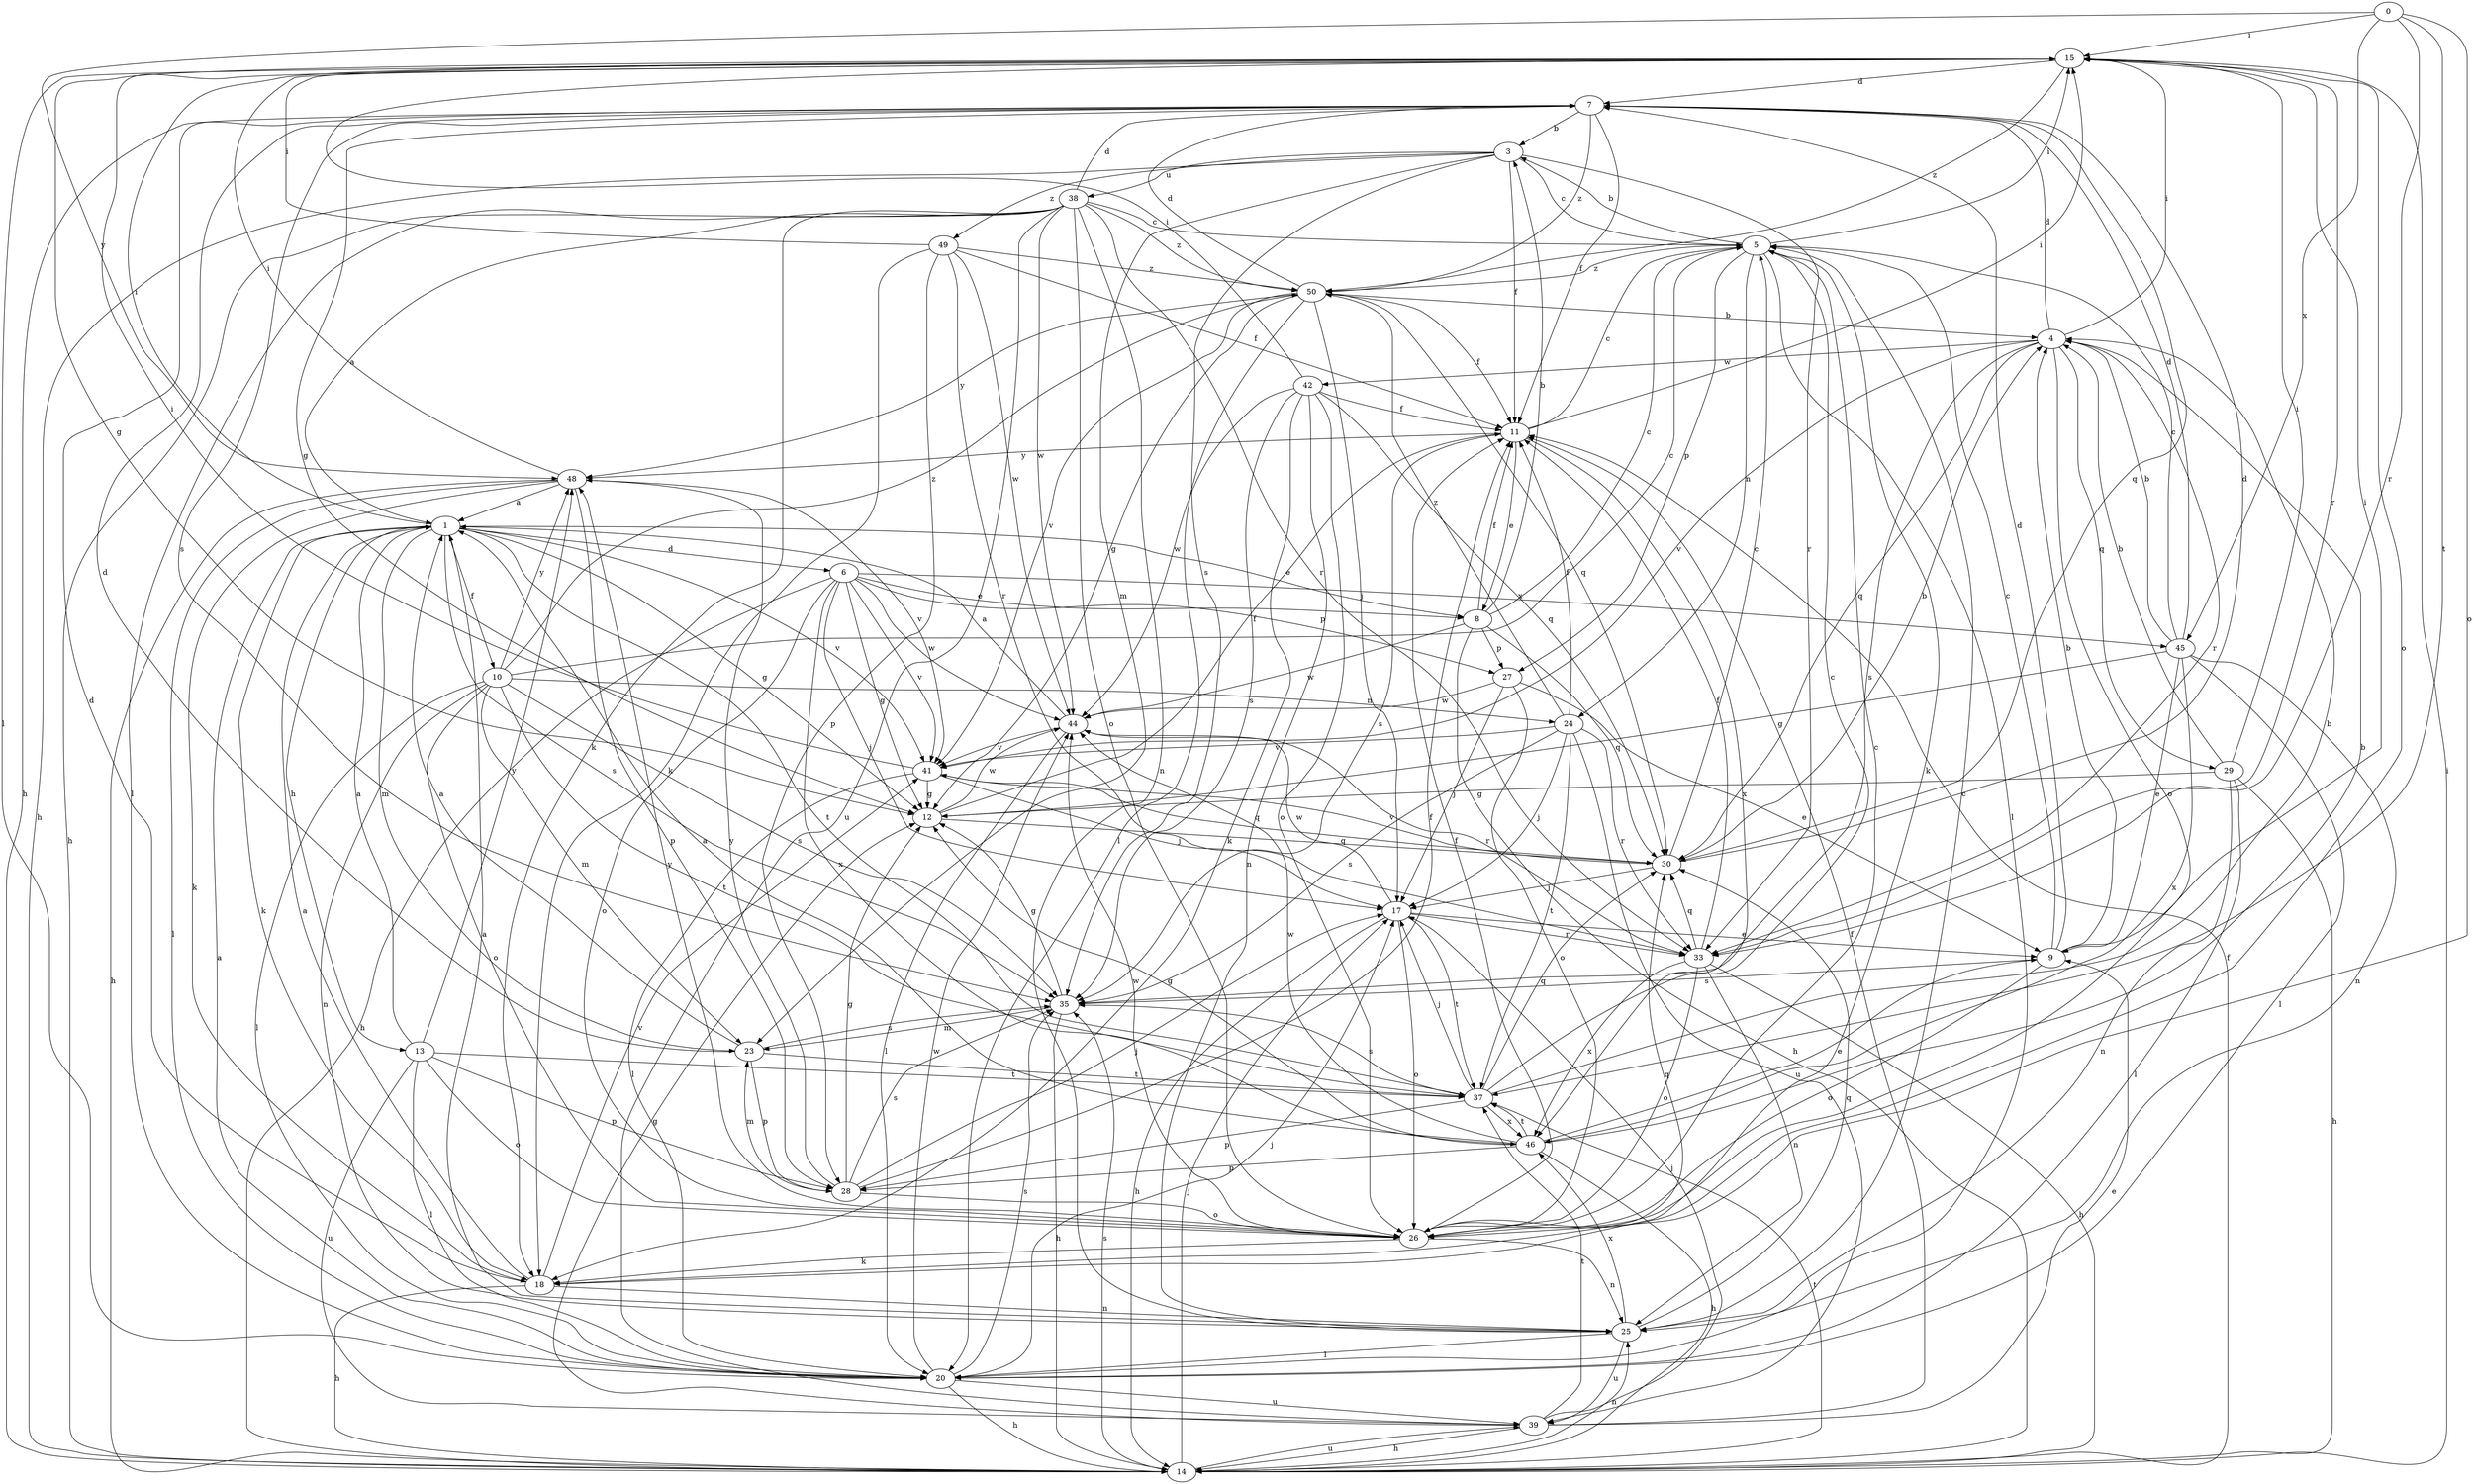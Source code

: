 strict digraph  {
0;
1;
3;
4;
5;
6;
7;
8;
9;
10;
11;
12;
13;
14;
15;
17;
18;
20;
23;
24;
25;
26;
27;
28;
29;
30;
33;
35;
37;
38;
39;
41;
42;
44;
45;
46;
48;
49;
50;
0 -> 15  [label=i];
0 -> 26  [label=o];
0 -> 33  [label=r];
0 -> 37  [label=t];
0 -> 45  [label=x];
0 -> 48  [label=y];
1 -> 6  [label=d];
1 -> 8  [label=e];
1 -> 10  [label=f];
1 -> 12  [label=g];
1 -> 13  [label=h];
1 -> 15  [label=i];
1 -> 18  [label=k];
1 -> 23  [label=m];
1 -> 35  [label=s];
1 -> 37  [label=t];
1 -> 41  [label=v];
3 -> 5  [label=c];
3 -> 11  [label=f];
3 -> 14  [label=h];
3 -> 23  [label=m];
3 -> 33  [label=r];
3 -> 35  [label=s];
3 -> 38  [label=u];
3 -> 49  [label=z];
4 -> 7  [label=d];
4 -> 15  [label=i];
4 -> 26  [label=o];
4 -> 29  [label=q];
4 -> 30  [label=q];
4 -> 33  [label=r];
4 -> 35  [label=s];
4 -> 41  [label=v];
4 -> 42  [label=w];
5 -> 3  [label=b];
5 -> 15  [label=i];
5 -> 18  [label=k];
5 -> 20  [label=l];
5 -> 24  [label=n];
5 -> 27  [label=p];
5 -> 50  [label=z];
6 -> 8  [label=e];
6 -> 12  [label=g];
6 -> 14  [label=h];
6 -> 17  [label=j];
6 -> 26  [label=o];
6 -> 27  [label=p];
6 -> 41  [label=v];
6 -> 44  [label=w];
6 -> 45  [label=x];
6 -> 46  [label=x];
7 -> 3  [label=b];
7 -> 11  [label=f];
7 -> 12  [label=g];
7 -> 14  [label=h];
7 -> 30  [label=q];
7 -> 35  [label=s];
7 -> 50  [label=z];
8 -> 3  [label=b];
8 -> 5  [label=c];
8 -> 11  [label=f];
8 -> 14  [label=h];
8 -> 27  [label=p];
8 -> 30  [label=q];
8 -> 44  [label=w];
9 -> 4  [label=b];
9 -> 5  [label=c];
9 -> 7  [label=d];
9 -> 15  [label=i];
9 -> 26  [label=o];
9 -> 35  [label=s];
10 -> 5  [label=c];
10 -> 20  [label=l];
10 -> 23  [label=m];
10 -> 24  [label=n];
10 -> 25  [label=n];
10 -> 26  [label=o];
10 -> 35  [label=s];
10 -> 37  [label=t];
10 -> 48  [label=y];
10 -> 50  [label=z];
11 -> 5  [label=c];
11 -> 8  [label=e];
11 -> 15  [label=i];
11 -> 35  [label=s];
11 -> 46  [label=x];
11 -> 48  [label=y];
12 -> 11  [label=f];
12 -> 30  [label=q];
12 -> 44  [label=w];
13 -> 1  [label=a];
13 -> 20  [label=l];
13 -> 26  [label=o];
13 -> 28  [label=p];
13 -> 37  [label=t];
13 -> 39  [label=u];
13 -> 48  [label=y];
14 -> 11  [label=f];
14 -> 15  [label=i];
14 -> 17  [label=j];
14 -> 25  [label=n];
14 -> 35  [label=s];
14 -> 37  [label=t];
14 -> 39  [label=u];
15 -> 7  [label=d];
15 -> 12  [label=g];
15 -> 20  [label=l];
15 -> 26  [label=o];
15 -> 33  [label=r];
15 -> 50  [label=z];
17 -> 9  [label=e];
17 -> 14  [label=h];
17 -> 26  [label=o];
17 -> 33  [label=r];
17 -> 37  [label=t];
17 -> 44  [label=w];
18 -> 1  [label=a];
18 -> 7  [label=d];
18 -> 14  [label=h];
18 -> 25  [label=n];
18 -> 30  [label=q];
18 -> 41  [label=v];
20 -> 1  [label=a];
20 -> 14  [label=h];
20 -> 17  [label=j];
20 -> 35  [label=s];
20 -> 39  [label=u];
20 -> 44  [label=w];
23 -> 1  [label=a];
23 -> 7  [label=d];
23 -> 28  [label=p];
23 -> 35  [label=s];
23 -> 37  [label=t];
24 -> 11  [label=f];
24 -> 17  [label=j];
24 -> 33  [label=r];
24 -> 35  [label=s];
24 -> 37  [label=t];
24 -> 39  [label=u];
24 -> 41  [label=v];
24 -> 50  [label=z];
25 -> 1  [label=a];
25 -> 5  [label=c];
25 -> 20  [label=l];
25 -> 30  [label=q];
25 -> 39  [label=u];
25 -> 46  [label=x];
26 -> 5  [label=c];
26 -> 11  [label=f];
26 -> 18  [label=k];
26 -> 25  [label=n];
26 -> 44  [label=w];
26 -> 48  [label=y];
27 -> 9  [label=e];
27 -> 17  [label=j];
27 -> 26  [label=o];
27 -> 44  [label=w];
28 -> 11  [label=f];
28 -> 12  [label=g];
28 -> 17  [label=j];
28 -> 23  [label=m];
28 -> 26  [label=o];
28 -> 35  [label=s];
28 -> 48  [label=y];
29 -> 4  [label=b];
29 -> 12  [label=g];
29 -> 14  [label=h];
29 -> 15  [label=i];
29 -> 20  [label=l];
29 -> 25  [label=n];
30 -> 4  [label=b];
30 -> 5  [label=c];
30 -> 7  [label=d];
30 -> 17  [label=j];
30 -> 41  [label=v];
33 -> 11  [label=f];
33 -> 14  [label=h];
33 -> 25  [label=n];
33 -> 26  [label=o];
33 -> 30  [label=q];
33 -> 46  [label=x];
35 -> 12  [label=g];
35 -> 14  [label=h];
35 -> 23  [label=m];
37 -> 4  [label=b];
37 -> 5  [label=c];
37 -> 17  [label=j];
37 -> 28  [label=p];
37 -> 30  [label=q];
37 -> 35  [label=s];
37 -> 46  [label=x];
38 -> 1  [label=a];
38 -> 5  [label=c];
38 -> 7  [label=d];
38 -> 14  [label=h];
38 -> 18  [label=k];
38 -> 20  [label=l];
38 -> 25  [label=n];
38 -> 26  [label=o];
38 -> 33  [label=r];
38 -> 39  [label=u];
38 -> 44  [label=w];
38 -> 50  [label=z];
39 -> 9  [label=e];
39 -> 11  [label=f];
39 -> 12  [label=g];
39 -> 14  [label=h];
39 -> 17  [label=j];
39 -> 37  [label=t];
41 -> 12  [label=g];
41 -> 15  [label=i];
41 -> 17  [label=j];
41 -> 20  [label=l];
41 -> 30  [label=q];
42 -> 11  [label=f];
42 -> 15  [label=i];
42 -> 18  [label=k];
42 -> 25  [label=n];
42 -> 26  [label=o];
42 -> 30  [label=q];
42 -> 35  [label=s];
42 -> 44  [label=w];
44 -> 1  [label=a];
44 -> 20  [label=l];
44 -> 33  [label=r];
44 -> 41  [label=v];
45 -> 4  [label=b];
45 -> 5  [label=c];
45 -> 7  [label=d];
45 -> 9  [label=e];
45 -> 12  [label=g];
45 -> 20  [label=l];
45 -> 25  [label=n];
45 -> 46  [label=x];
46 -> 1  [label=a];
46 -> 4  [label=b];
46 -> 9  [label=e];
46 -> 12  [label=g];
46 -> 14  [label=h];
46 -> 28  [label=p];
46 -> 37  [label=t];
46 -> 44  [label=w];
48 -> 1  [label=a];
48 -> 14  [label=h];
48 -> 15  [label=i];
48 -> 18  [label=k];
48 -> 20  [label=l];
48 -> 28  [label=p];
48 -> 41  [label=v];
49 -> 11  [label=f];
49 -> 15  [label=i];
49 -> 18  [label=k];
49 -> 28  [label=p];
49 -> 33  [label=r];
49 -> 44  [label=w];
49 -> 50  [label=z];
50 -> 4  [label=b];
50 -> 7  [label=d];
50 -> 11  [label=f];
50 -> 12  [label=g];
50 -> 17  [label=j];
50 -> 20  [label=l];
50 -> 30  [label=q];
50 -> 41  [label=v];
50 -> 48  [label=y];
}
